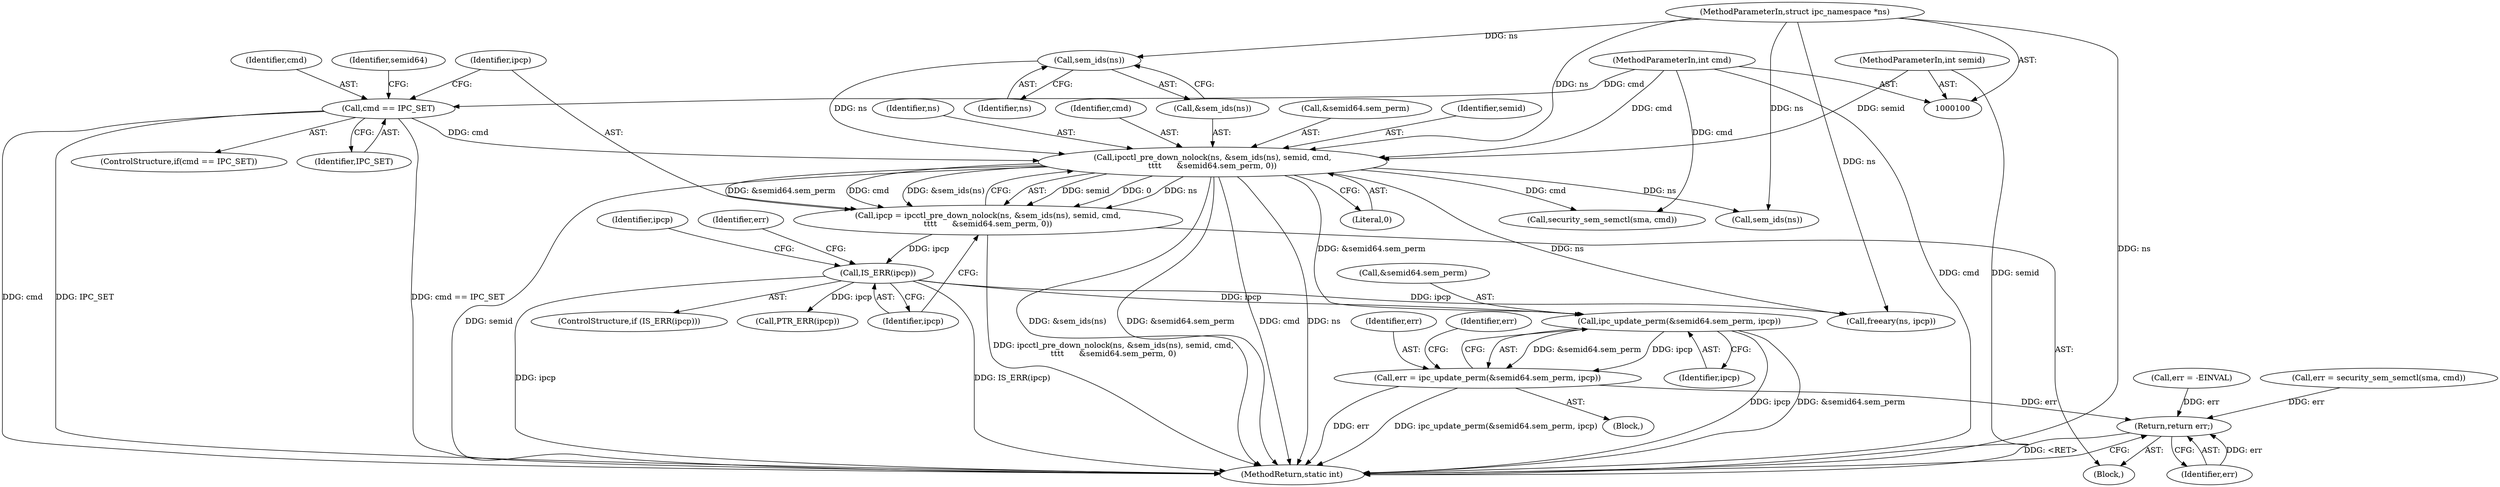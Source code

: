 digraph "0_linux_6062a8dc0517bce23e3c2f7d2fea5e22411269a3_11@API" {
"1000176" [label="(Call,ipc_update_perm(&semid64.sem_perm, ipcp))"];
"1000127" [label="(Call,ipcctl_pre_down_nolock(ns, &sem_ids(ns), semid, cmd,\n\t\t\t\t      &semid64.sem_perm, 0))"];
"1000130" [label="(Call,sem_ids(ns))"];
"1000101" [label="(MethodParameterIn,struct ipc_namespace *ns)"];
"1000102" [label="(MethodParameterIn,int semid)"];
"1000112" [label="(Call,cmd == IPC_SET)"];
"1000103" [label="(MethodParameterIn,int cmd)"];
"1000140" [label="(Call,IS_ERR(ipcp))"];
"1000125" [label="(Call,ipcp = ipcctl_pre_down_nolock(ns, &sem_ids(ns), semid, cmd,\n\t\t\t\t      &semid64.sem_perm, 0))"];
"1000174" [label="(Call,err = ipc_update_perm(&semid64.sem_perm, ipcp))"];
"1000210" [label="(Return,return err;)"];
"1000139" [label="(ControlStructure,if (IS_ERR(ipcp)))"];
"1000126" [label="(Identifier,ipcp)"];
"1000175" [label="(Identifier,err)"];
"1000128" [label="(Identifier,ns)"];
"1000177" [label="(Call,&semid64.sem_perm)"];
"1000130" [label="(Call,sem_ids(ns))"];
"1000212" [label="(MethodReturn,static int)"];
"1000143" [label="(Call,PTR_ERR(ipcp))"];
"1000157" [label="(Block,)"];
"1000111" [label="(ControlStructure,if(cmd == IPC_SET))"];
"1000141" [label="(Identifier,ipcp)"];
"1000140" [label="(Call,IS_ERR(ipcp))"];
"1000210" [label="(Return,return err;)"];
"1000113" [label="(Identifier,cmd)"];
"1000164" [label="(Call,freeary(ns, ipcp))"];
"1000101" [label="(MethodParameterIn,struct ipc_namespace *ns)"];
"1000119" [label="(Identifier,semid64)"];
"1000138" [label="(Literal,0)"];
"1000147" [label="(Call,security_sem_semctl(sma, cmd))"];
"1000146" [label="(Identifier,err)"];
"1000183" [label="(Identifier,err)"];
"1000129" [label="(Call,&sem_ids(ns))"];
"1000211" [label="(Identifier,err)"];
"1000133" [label="(Identifier,cmd)"];
"1000207" [label="(Call,sem_ids(ns))"];
"1000131" [label="(Identifier,ns)"];
"1000125" [label="(Call,ipcp = ipcctl_pre_down_nolock(ns, &sem_ids(ns), semid, cmd,\n\t\t\t\t      &semid64.sem_perm, 0))"];
"1000127" [label="(Call,ipcctl_pre_down_nolock(ns, &sem_ids(ns), semid, cmd,\n\t\t\t\t      &semid64.sem_perm, 0))"];
"1000112" [label="(Call,cmd == IPC_SET)"];
"1000103" [label="(MethodParameterIn,int cmd)"];
"1000106" [label="(Block,)"];
"1000102" [label="(MethodParameterIn,int semid)"];
"1000176" [label="(Call,ipc_update_perm(&semid64.sem_perm, ipcp))"];
"1000134" [label="(Call,&semid64.sem_perm)"];
"1000174" [label="(Call,err = ipc_update_perm(&semid64.sem_perm, ipcp))"];
"1000132" [label="(Identifier,semid)"];
"1000114" [label="(Identifier,IPC_SET)"];
"1000145" [label="(Call,err = security_sem_semctl(sma, cmd))"];
"1000193" [label="(Call,err = -EINVAL)"];
"1000181" [label="(Identifier,ipcp)"];
"1000144" [label="(Identifier,ipcp)"];
"1000176" -> "1000174"  [label="AST: "];
"1000176" -> "1000181"  [label="CFG: "];
"1000177" -> "1000176"  [label="AST: "];
"1000181" -> "1000176"  [label="AST: "];
"1000174" -> "1000176"  [label="CFG: "];
"1000176" -> "1000212"  [label="DDG: ipcp"];
"1000176" -> "1000212"  [label="DDG: &semid64.sem_perm"];
"1000176" -> "1000174"  [label="DDG: &semid64.sem_perm"];
"1000176" -> "1000174"  [label="DDG: ipcp"];
"1000127" -> "1000176"  [label="DDG: &semid64.sem_perm"];
"1000140" -> "1000176"  [label="DDG: ipcp"];
"1000127" -> "1000125"  [label="AST: "];
"1000127" -> "1000138"  [label="CFG: "];
"1000128" -> "1000127"  [label="AST: "];
"1000129" -> "1000127"  [label="AST: "];
"1000132" -> "1000127"  [label="AST: "];
"1000133" -> "1000127"  [label="AST: "];
"1000134" -> "1000127"  [label="AST: "];
"1000138" -> "1000127"  [label="AST: "];
"1000125" -> "1000127"  [label="CFG: "];
"1000127" -> "1000212"  [label="DDG: ns"];
"1000127" -> "1000212"  [label="DDG: semid"];
"1000127" -> "1000212"  [label="DDG: &sem_ids(ns)"];
"1000127" -> "1000212"  [label="DDG: &semid64.sem_perm"];
"1000127" -> "1000212"  [label="DDG: cmd"];
"1000127" -> "1000125"  [label="DDG: semid"];
"1000127" -> "1000125"  [label="DDG: 0"];
"1000127" -> "1000125"  [label="DDG: ns"];
"1000127" -> "1000125"  [label="DDG: &semid64.sem_perm"];
"1000127" -> "1000125"  [label="DDG: cmd"];
"1000127" -> "1000125"  [label="DDG: &sem_ids(ns)"];
"1000130" -> "1000127"  [label="DDG: ns"];
"1000101" -> "1000127"  [label="DDG: ns"];
"1000102" -> "1000127"  [label="DDG: semid"];
"1000112" -> "1000127"  [label="DDG: cmd"];
"1000103" -> "1000127"  [label="DDG: cmd"];
"1000127" -> "1000147"  [label="DDG: cmd"];
"1000127" -> "1000164"  [label="DDG: ns"];
"1000127" -> "1000207"  [label="DDG: ns"];
"1000130" -> "1000129"  [label="AST: "];
"1000130" -> "1000131"  [label="CFG: "];
"1000131" -> "1000130"  [label="AST: "];
"1000129" -> "1000130"  [label="CFG: "];
"1000101" -> "1000130"  [label="DDG: ns"];
"1000101" -> "1000100"  [label="AST: "];
"1000101" -> "1000212"  [label="DDG: ns"];
"1000101" -> "1000164"  [label="DDG: ns"];
"1000101" -> "1000207"  [label="DDG: ns"];
"1000102" -> "1000100"  [label="AST: "];
"1000102" -> "1000212"  [label="DDG: semid"];
"1000112" -> "1000111"  [label="AST: "];
"1000112" -> "1000114"  [label="CFG: "];
"1000113" -> "1000112"  [label="AST: "];
"1000114" -> "1000112"  [label="AST: "];
"1000119" -> "1000112"  [label="CFG: "];
"1000126" -> "1000112"  [label="CFG: "];
"1000112" -> "1000212"  [label="DDG: IPC_SET"];
"1000112" -> "1000212"  [label="DDG: cmd == IPC_SET"];
"1000112" -> "1000212"  [label="DDG: cmd"];
"1000103" -> "1000112"  [label="DDG: cmd"];
"1000103" -> "1000100"  [label="AST: "];
"1000103" -> "1000212"  [label="DDG: cmd"];
"1000103" -> "1000147"  [label="DDG: cmd"];
"1000140" -> "1000139"  [label="AST: "];
"1000140" -> "1000141"  [label="CFG: "];
"1000141" -> "1000140"  [label="AST: "];
"1000144" -> "1000140"  [label="CFG: "];
"1000146" -> "1000140"  [label="CFG: "];
"1000140" -> "1000212"  [label="DDG: ipcp"];
"1000140" -> "1000212"  [label="DDG: IS_ERR(ipcp)"];
"1000125" -> "1000140"  [label="DDG: ipcp"];
"1000140" -> "1000143"  [label="DDG: ipcp"];
"1000140" -> "1000164"  [label="DDG: ipcp"];
"1000125" -> "1000106"  [label="AST: "];
"1000126" -> "1000125"  [label="AST: "];
"1000141" -> "1000125"  [label="CFG: "];
"1000125" -> "1000212"  [label="DDG: ipcctl_pre_down_nolock(ns, &sem_ids(ns), semid, cmd,\n\t\t\t\t      &semid64.sem_perm, 0)"];
"1000174" -> "1000157"  [label="AST: "];
"1000175" -> "1000174"  [label="AST: "];
"1000183" -> "1000174"  [label="CFG: "];
"1000174" -> "1000212"  [label="DDG: ipc_update_perm(&semid64.sem_perm, ipcp)"];
"1000174" -> "1000212"  [label="DDG: err"];
"1000174" -> "1000210"  [label="DDG: err"];
"1000210" -> "1000106"  [label="AST: "];
"1000210" -> "1000211"  [label="CFG: "];
"1000211" -> "1000210"  [label="AST: "];
"1000212" -> "1000210"  [label="CFG: "];
"1000210" -> "1000212"  [label="DDG: <RET>"];
"1000211" -> "1000210"  [label="DDG: err"];
"1000193" -> "1000210"  [label="DDG: err"];
"1000145" -> "1000210"  [label="DDG: err"];
}
